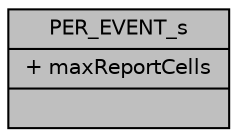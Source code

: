 digraph "PER_EVENT_s"
{
 // LATEX_PDF_SIZE
  edge [fontname="Helvetica",fontsize="10",labelfontname="Helvetica",labelfontsize="10"];
  node [fontname="Helvetica",fontsize="10",shape=record];
  Node1 [label="{PER_EVENT_s\n|+ maxReportCells\l|}",height=0.2,width=0.4,color="black", fillcolor="grey75", style="filled", fontcolor="black",tooltip=" "];
}
